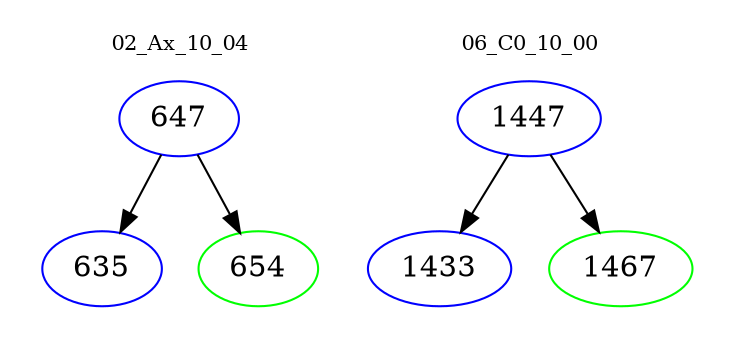 digraph{
subgraph cluster_0 {
color = white
label = "02_Ax_10_04";
fontsize=10;
T0_647 [label="647", color="blue"]
T0_647 -> T0_635 [color="black"]
T0_635 [label="635", color="blue"]
T0_647 -> T0_654 [color="black"]
T0_654 [label="654", color="green"]
}
subgraph cluster_1 {
color = white
label = "06_C0_10_00";
fontsize=10;
T1_1447 [label="1447", color="blue"]
T1_1447 -> T1_1433 [color="black"]
T1_1433 [label="1433", color="blue"]
T1_1447 -> T1_1467 [color="black"]
T1_1467 [label="1467", color="green"]
}
}
